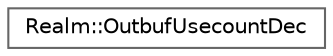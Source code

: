 digraph "Graphical Class Hierarchy"
{
 // LATEX_PDF_SIZE
  bgcolor="transparent";
  edge [fontname=Helvetica,fontsize=10,labelfontname=Helvetica,labelfontsize=10];
  node [fontname=Helvetica,fontsize=10,shape=box,height=0.2,width=0.4];
  rankdir="LR";
  Node0 [id="Node000000",label="Realm::OutbufUsecountDec",height=0.2,width=0.4,color="grey40", fillcolor="white", style="filled",URL="$classRealm_1_1OutbufUsecountDec.html",tooltip=" "];
}
